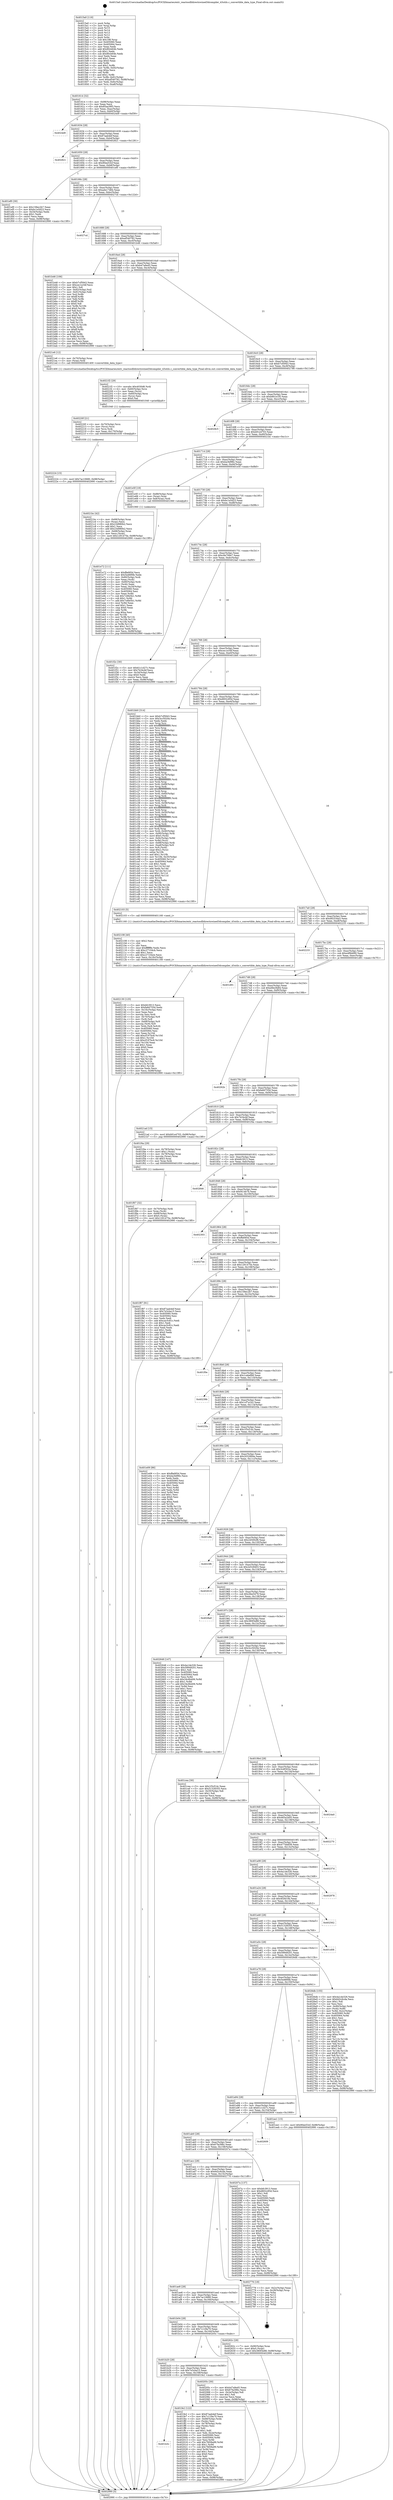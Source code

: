 digraph "0x4015a0" {
  label = "0x4015a0 (/mnt/c/Users/mathe/Desktop/tcc/POCII/binaries/extr_reactosdlldirectxwined3dcompiler_43utils.c_convertible_data_type_Final-ollvm.out::main(0))"
  labelloc = "t"
  node[shape=record]

  Entry [label="",width=0.3,height=0.3,shape=circle,fillcolor=black,style=filled]
  "0x401614" [label="{
     0x401614 [32]\l
     | [instrs]\l
     &nbsp;&nbsp;0x401614 \<+6\>: mov -0x98(%rbp),%eax\l
     &nbsp;&nbsp;0x40161a \<+2\>: mov %eax,%ecx\l
     &nbsp;&nbsp;0x40161c \<+6\>: sub $0x85aa39f3,%ecx\l
     &nbsp;&nbsp;0x401622 \<+6\>: mov %eax,-0xac(%rbp)\l
     &nbsp;&nbsp;0x401628 \<+6\>: mov %ecx,-0xb0(%rbp)\l
     &nbsp;&nbsp;0x40162e \<+6\>: je 00000000004024d9 \<main+0xf39\>\l
  }"]
  "0x4024d9" [label="{
     0x4024d9\l
  }", style=dashed]
  "0x401634" [label="{
     0x401634 [28]\l
     | [instrs]\l
     &nbsp;&nbsp;0x401634 \<+5\>: jmp 0000000000401639 \<main+0x99\>\l
     &nbsp;&nbsp;0x401639 \<+6\>: mov -0xac(%rbp),%eax\l
     &nbsp;&nbsp;0x40163f \<+5\>: sub $0x87aab4ef,%eax\l
     &nbsp;&nbsp;0x401644 \<+6\>: mov %eax,-0xb4(%rbp)\l
     &nbsp;&nbsp;0x40164a \<+6\>: je 0000000000402821 \<main+0x1281\>\l
  }"]
  Exit [label="",width=0.3,height=0.3,shape=circle,fillcolor=black,style=filled,peripheries=2]
  "0x402821" [label="{
     0x402821\l
  }", style=dashed]
  "0x401650" [label="{
     0x401650 [28]\l
     | [instrs]\l
     &nbsp;&nbsp;0x401650 \<+5\>: jmp 0000000000401655 \<main+0xb5\>\l
     &nbsp;&nbsp;0x401655 \<+6\>: mov -0xac(%rbp),%eax\l
     &nbsp;&nbsp;0x40165b \<+5\>: sub $0x90ee53cf,%eax\l
     &nbsp;&nbsp;0x401660 \<+6\>: mov %eax,-0xb8(%rbp)\l
     &nbsp;&nbsp;0x401666 \<+6\>: je 0000000000401ef0 \<main+0x950\>\l
  }"]
  "0x402224" [label="{
     0x402224 [15]\l
     | [instrs]\l
     &nbsp;&nbsp;0x402224 \<+10\>: movl $0x7ac10680,-0x98(%rbp)\l
     &nbsp;&nbsp;0x40222e \<+5\>: jmp 0000000000402990 \<main+0x13f0\>\l
  }"]
  "0x401ef0" [label="{
     0x401ef0 [30]\l
     | [instrs]\l
     &nbsp;&nbsp;0x401ef0 \<+5\>: mov $0x158ec2b7,%eax\l
     &nbsp;&nbsp;0x401ef5 \<+5\>: mov $0xbc1e5d23,%ecx\l
     &nbsp;&nbsp;0x401efa \<+3\>: mov -0x34(%rbp),%edx\l
     &nbsp;&nbsp;0x401efd \<+3\>: cmp $0x1,%edx\l
     &nbsp;&nbsp;0x401f00 \<+3\>: cmovl %ecx,%eax\l
     &nbsp;&nbsp;0x401f03 \<+6\>: mov %eax,-0x98(%rbp)\l
     &nbsp;&nbsp;0x401f09 \<+5\>: jmp 0000000000402990 \<main+0x13f0\>\l
  }"]
  "0x40166c" [label="{
     0x40166c [28]\l
     | [instrs]\l
     &nbsp;&nbsp;0x40166c \<+5\>: jmp 0000000000401671 \<main+0xd1\>\l
     &nbsp;&nbsp;0x401671 \<+6\>: mov -0xac(%rbp),%eax\l
     &nbsp;&nbsp;0x401677 \<+5\>: sub $0xade17484,%eax\l
     &nbsp;&nbsp;0x40167c \<+6\>: mov %eax,-0xbc(%rbp)\l
     &nbsp;&nbsp;0x401682 \<+6\>: je 00000000004027cd \<main+0x122d\>\l
  }"]
  "0x40220f" [label="{
     0x40220f [21]\l
     | [instrs]\l
     &nbsp;&nbsp;0x40220f \<+4\>: mov -0x70(%rbp),%rcx\l
     &nbsp;&nbsp;0x402213 \<+3\>: mov (%rcx),%rcx\l
     &nbsp;&nbsp;0x402216 \<+3\>: mov %rcx,%rdi\l
     &nbsp;&nbsp;0x402219 \<+6\>: mov %eax,-0x170(%rbp)\l
     &nbsp;&nbsp;0x40221f \<+5\>: call 0000000000401030 \<free@plt\>\l
     | [calls]\l
     &nbsp;&nbsp;0x401030 \{1\} (unknown)\l
  }"]
  "0x4027cd" [label="{
     0x4027cd\l
  }", style=dashed]
  "0x401688" [label="{
     0x401688 [28]\l
     | [instrs]\l
     &nbsp;&nbsp;0x401688 \<+5\>: jmp 000000000040168d \<main+0xed\>\l
     &nbsp;&nbsp;0x40168d \<+6\>: mov -0xac(%rbp),%eax\l
     &nbsp;&nbsp;0x401693 \<+5\>: sub $0xaf540782,%eax\l
     &nbsp;&nbsp;0x401698 \<+6\>: mov %eax,-0xc0(%rbp)\l
     &nbsp;&nbsp;0x40169e \<+6\>: je 0000000000401b46 \<main+0x5a6\>\l
  }"]
  "0x4021f2" [label="{
     0x4021f2 [29]\l
     | [instrs]\l
     &nbsp;&nbsp;0x4021f2 \<+10\>: movabs $0x4030d6,%rdi\l
     &nbsp;&nbsp;0x4021fc \<+4\>: mov -0x60(%rbp),%rcx\l
     &nbsp;&nbsp;0x402200 \<+2\>: mov %eax,(%rcx)\l
     &nbsp;&nbsp;0x402202 \<+4\>: mov -0x60(%rbp),%rcx\l
     &nbsp;&nbsp;0x402206 \<+2\>: mov (%rcx),%esi\l
     &nbsp;&nbsp;0x402208 \<+2\>: mov $0x0,%al\l
     &nbsp;&nbsp;0x40220a \<+5\>: call 0000000000401040 \<printf@plt\>\l
     | [calls]\l
     &nbsp;&nbsp;0x401040 \{1\} (unknown)\l
  }"]
  "0x401b46" [label="{
     0x401b46 [106]\l
     | [instrs]\l
     &nbsp;&nbsp;0x401b46 \<+5\>: mov $0xb7cf5943,%eax\l
     &nbsp;&nbsp;0x401b4b \<+5\>: mov $0xcec1e34f,%ecx\l
     &nbsp;&nbsp;0x401b50 \<+2\>: mov $0x1,%dl\l
     &nbsp;&nbsp;0x401b52 \<+7\>: mov -0x92(%rbp),%sil\l
     &nbsp;&nbsp;0x401b59 \<+7\>: mov -0x91(%rbp),%dil\l
     &nbsp;&nbsp;0x401b60 \<+3\>: mov %sil,%r8b\l
     &nbsp;&nbsp;0x401b63 \<+4\>: xor $0xff,%r8b\l
     &nbsp;&nbsp;0x401b67 \<+3\>: mov %dil,%r9b\l
     &nbsp;&nbsp;0x401b6a \<+4\>: xor $0xff,%r9b\l
     &nbsp;&nbsp;0x401b6e \<+3\>: xor $0x0,%dl\l
     &nbsp;&nbsp;0x401b71 \<+3\>: mov %r8b,%r10b\l
     &nbsp;&nbsp;0x401b74 \<+4\>: and $0x0,%r10b\l
     &nbsp;&nbsp;0x401b78 \<+3\>: and %dl,%sil\l
     &nbsp;&nbsp;0x401b7b \<+3\>: mov %r9b,%r11b\l
     &nbsp;&nbsp;0x401b7e \<+4\>: and $0x0,%r11b\l
     &nbsp;&nbsp;0x401b82 \<+3\>: and %dl,%dil\l
     &nbsp;&nbsp;0x401b85 \<+3\>: or %sil,%r10b\l
     &nbsp;&nbsp;0x401b88 \<+3\>: or %dil,%r11b\l
     &nbsp;&nbsp;0x401b8b \<+3\>: xor %r11b,%r10b\l
     &nbsp;&nbsp;0x401b8e \<+3\>: or %r9b,%r8b\l
     &nbsp;&nbsp;0x401b91 \<+4\>: xor $0xff,%r8b\l
     &nbsp;&nbsp;0x401b95 \<+3\>: or $0x0,%dl\l
     &nbsp;&nbsp;0x401b98 \<+3\>: and %dl,%r8b\l
     &nbsp;&nbsp;0x401b9b \<+3\>: or %r8b,%r10b\l
     &nbsp;&nbsp;0x401b9e \<+4\>: test $0x1,%r10b\l
     &nbsp;&nbsp;0x401ba2 \<+3\>: cmovne %ecx,%eax\l
     &nbsp;&nbsp;0x401ba5 \<+6\>: mov %eax,-0x98(%rbp)\l
     &nbsp;&nbsp;0x401bab \<+5\>: jmp 0000000000402990 \<main+0x13f0\>\l
  }"]
  "0x4016a4" [label="{
     0x4016a4 [28]\l
     | [instrs]\l
     &nbsp;&nbsp;0x4016a4 \<+5\>: jmp 00000000004016a9 \<main+0x109\>\l
     &nbsp;&nbsp;0x4016a9 \<+6\>: mov -0xac(%rbp),%eax\l
     &nbsp;&nbsp;0x4016af \<+5\>: sub $0xb47a9a45,%eax\l
     &nbsp;&nbsp;0x4016b4 \<+6\>: mov %eax,-0xc4(%rbp)\l
     &nbsp;&nbsp;0x4016ba \<+6\>: je 00000000004021e6 \<main+0xc46\>\l
  }"]
  "0x402990" [label="{
     0x402990 [5]\l
     | [instrs]\l
     &nbsp;&nbsp;0x402990 \<+5\>: jmp 0000000000401614 \<main+0x74\>\l
  }"]
  "0x4015a0" [label="{
     0x4015a0 [116]\l
     | [instrs]\l
     &nbsp;&nbsp;0x4015a0 \<+1\>: push %rbp\l
     &nbsp;&nbsp;0x4015a1 \<+3\>: mov %rsp,%rbp\l
     &nbsp;&nbsp;0x4015a4 \<+2\>: push %r15\l
     &nbsp;&nbsp;0x4015a6 \<+2\>: push %r14\l
     &nbsp;&nbsp;0x4015a8 \<+2\>: push %r13\l
     &nbsp;&nbsp;0x4015aa \<+2\>: push %r12\l
     &nbsp;&nbsp;0x4015ac \<+1\>: push %rbx\l
     &nbsp;&nbsp;0x4015ad \<+7\>: sub $0x198,%rsp\l
     &nbsp;&nbsp;0x4015b4 \<+7\>: mov 0x405060,%eax\l
     &nbsp;&nbsp;0x4015bb \<+7\>: mov 0x405064,%ecx\l
     &nbsp;&nbsp;0x4015c2 \<+2\>: mov %eax,%edx\l
     &nbsp;&nbsp;0x4015c4 \<+6\>: add $0x80cb64b,%edx\l
     &nbsp;&nbsp;0x4015ca \<+3\>: sub $0x1,%edx\l
     &nbsp;&nbsp;0x4015cd \<+6\>: sub $0x80cb64b,%edx\l
     &nbsp;&nbsp;0x4015d3 \<+3\>: imul %edx,%eax\l
     &nbsp;&nbsp;0x4015d6 \<+3\>: and $0x1,%eax\l
     &nbsp;&nbsp;0x4015d9 \<+3\>: cmp $0x0,%eax\l
     &nbsp;&nbsp;0x4015dc \<+4\>: sete %r8b\l
     &nbsp;&nbsp;0x4015e0 \<+4\>: and $0x1,%r8b\l
     &nbsp;&nbsp;0x4015e4 \<+7\>: mov %r8b,-0x92(%rbp)\l
     &nbsp;&nbsp;0x4015eb \<+3\>: cmp $0xa,%ecx\l
     &nbsp;&nbsp;0x4015ee \<+4\>: setl %r8b\l
     &nbsp;&nbsp;0x4015f2 \<+4\>: and $0x1,%r8b\l
     &nbsp;&nbsp;0x4015f6 \<+7\>: mov %r8b,-0x91(%rbp)\l
     &nbsp;&nbsp;0x4015fd \<+10\>: movl $0xaf540782,-0x98(%rbp)\l
     &nbsp;&nbsp;0x401607 \<+6\>: mov %edi,-0x9c(%rbp)\l
     &nbsp;&nbsp;0x40160d \<+7\>: mov %rsi,-0xa8(%rbp)\l
  }"]
  "0x402130" [label="{
     0x402130 [125]\l
     | [instrs]\l
     &nbsp;&nbsp;0x402130 \<+5\>: mov $0xbfc3913,%ecx\l
     &nbsp;&nbsp;0x402135 \<+5\>: mov $0xfa8d755d,%edx\l
     &nbsp;&nbsp;0x40213a \<+6\>: mov -0x16c(%rbp),%esi\l
     &nbsp;&nbsp;0x402140 \<+3\>: imul %eax,%esi\l
     &nbsp;&nbsp;0x402143 \<+3\>: movslq %esi,%rdi\l
     &nbsp;&nbsp;0x402146 \<+4\>: mov -0x70(%rbp),%r8\l
     &nbsp;&nbsp;0x40214a \<+3\>: mov (%r8),%r8\l
     &nbsp;&nbsp;0x40214d \<+4\>: mov -0x68(%rbp),%r9\l
     &nbsp;&nbsp;0x402151 \<+3\>: movslq (%r9),%r9\l
     &nbsp;&nbsp;0x402154 \<+4\>: mov %rdi,(%r8,%r9,8)\l
     &nbsp;&nbsp;0x402158 \<+7\>: mov 0x405060,%eax\l
     &nbsp;&nbsp;0x40215f \<+7\>: mov 0x405064,%esi\l
     &nbsp;&nbsp;0x402166 \<+3\>: mov %eax,%r10d\l
     &nbsp;&nbsp;0x402169 \<+7\>: add $0xcf197bc8,%r10d\l
     &nbsp;&nbsp;0x402170 \<+4\>: sub $0x1,%r10d\l
     &nbsp;&nbsp;0x402174 \<+7\>: sub $0xcf197bc8,%r10d\l
     &nbsp;&nbsp;0x40217b \<+4\>: imul %r10d,%eax\l
     &nbsp;&nbsp;0x40217f \<+3\>: and $0x1,%eax\l
     &nbsp;&nbsp;0x402182 \<+3\>: cmp $0x0,%eax\l
     &nbsp;&nbsp;0x402185 \<+4\>: sete %r11b\l
     &nbsp;&nbsp;0x402189 \<+3\>: cmp $0xa,%esi\l
     &nbsp;&nbsp;0x40218c \<+3\>: setl %bl\l
     &nbsp;&nbsp;0x40218f \<+3\>: mov %r11b,%r14b\l
     &nbsp;&nbsp;0x402192 \<+3\>: and %bl,%r14b\l
     &nbsp;&nbsp;0x402195 \<+3\>: xor %bl,%r11b\l
     &nbsp;&nbsp;0x402198 \<+3\>: or %r11b,%r14b\l
     &nbsp;&nbsp;0x40219b \<+4\>: test $0x1,%r14b\l
     &nbsp;&nbsp;0x40219f \<+3\>: cmovne %edx,%ecx\l
     &nbsp;&nbsp;0x4021a2 \<+6\>: mov %ecx,-0x98(%rbp)\l
     &nbsp;&nbsp;0x4021a8 \<+5\>: jmp 0000000000402990 \<main+0x13f0\>\l
  }"]
  "0x4021e6" [label="{
     0x4021e6 [12]\l
     | [instrs]\l
     &nbsp;&nbsp;0x4021e6 \<+4\>: mov -0x70(%rbp),%rax\l
     &nbsp;&nbsp;0x4021ea \<+3\>: mov (%rax),%rdi\l
     &nbsp;&nbsp;0x4021ed \<+5\>: call 0000000000401400 \<convertible_data_type\>\l
     | [calls]\l
     &nbsp;&nbsp;0x401400 \{1\} (/mnt/c/Users/mathe/Desktop/tcc/POCII/binaries/extr_reactosdlldirectxwined3dcompiler_43utils.c_convertible_data_type_Final-ollvm.out::convertible_data_type)\l
  }"]
  "0x4016c0" [label="{
     0x4016c0 [28]\l
     | [instrs]\l
     &nbsp;&nbsp;0x4016c0 \<+5\>: jmp 00000000004016c5 \<main+0x125\>\l
     &nbsp;&nbsp;0x4016c5 \<+6\>: mov -0xac(%rbp),%eax\l
     &nbsp;&nbsp;0x4016cb \<+5\>: sub $0xb7cf5943,%eax\l
     &nbsp;&nbsp;0x4016d0 \<+6\>: mov %eax,-0xc8(%rbp)\l
     &nbsp;&nbsp;0x4016d6 \<+6\>: je 0000000000402788 \<main+0x11e8\>\l
  }"]
  "0x402108" [label="{
     0x402108 [40]\l
     | [instrs]\l
     &nbsp;&nbsp;0x402108 \<+5\>: mov $0x2,%ecx\l
     &nbsp;&nbsp;0x40210d \<+1\>: cltd\l
     &nbsp;&nbsp;0x40210e \<+2\>: idiv %ecx\l
     &nbsp;&nbsp;0x402110 \<+6\>: imul $0xfffffffe,%edx,%ecx\l
     &nbsp;&nbsp;0x402116 \<+6\>: sub $0xc27104cb,%ecx\l
     &nbsp;&nbsp;0x40211c \<+3\>: add $0x1,%ecx\l
     &nbsp;&nbsp;0x40211f \<+6\>: add $0xc27104cb,%ecx\l
     &nbsp;&nbsp;0x402125 \<+6\>: mov %ecx,-0x16c(%rbp)\l
     &nbsp;&nbsp;0x40212b \<+5\>: call 0000000000401160 \<next_i\>\l
     | [calls]\l
     &nbsp;&nbsp;0x401160 \{1\} (/mnt/c/Users/mathe/Desktop/tcc/POCII/binaries/extr_reactosdlldirectxwined3dcompiler_43utils.c_convertible_data_type_Final-ollvm.out::next_i)\l
  }"]
  "0x402788" [label="{
     0x402788\l
  }", style=dashed]
  "0x4016dc" [label="{
     0x4016dc [28]\l
     | [instrs]\l
     &nbsp;&nbsp;0x4016dc \<+5\>: jmp 00000000004016e1 \<main+0x141\>\l
     &nbsp;&nbsp;0x4016e1 \<+6\>: mov -0xac(%rbp),%eax\l
     &nbsp;&nbsp;0x4016e7 \<+5\>: sub $0xb901e1f5,%eax\l
     &nbsp;&nbsp;0x4016ec \<+6\>: mov %eax,-0xcc(%rbp)\l
     &nbsp;&nbsp;0x4016f2 \<+6\>: je 00000000004028c5 \<main+0x1325\>\l
  }"]
  "0x401b3c" [label="{
     0x401b3c\l
  }", style=dashed]
  "0x4028c5" [label="{
     0x4028c5\l
  }", style=dashed]
  "0x4016f8" [label="{
     0x4016f8 [28]\l
     | [instrs]\l
     &nbsp;&nbsp;0x4016f8 \<+5\>: jmp 00000000004016fd \<main+0x15d\>\l
     &nbsp;&nbsp;0x4016fd \<+6\>: mov -0xac(%rbp),%eax\l
     &nbsp;&nbsp;0x401703 \<+5\>: sub $0xb91e4703,%eax\l
     &nbsp;&nbsp;0x401708 \<+6\>: mov %eax,-0xd0(%rbp)\l
     &nbsp;&nbsp;0x40170e \<+6\>: je 00000000004021bc \<main+0xc1c\>\l
  }"]
  "0x401fe2" [label="{
     0x401fe2 [122]\l
     | [instrs]\l
     &nbsp;&nbsp;0x401fe2 \<+5\>: mov $0x87aab4ef,%eax\l
     &nbsp;&nbsp;0x401fe7 \<+5\>: mov $0x7c129a70,%ecx\l
     &nbsp;&nbsp;0x401fec \<+4\>: mov -0x68(%rbp),%rdx\l
     &nbsp;&nbsp;0x401ff0 \<+2\>: mov (%rdx),%esi\l
     &nbsp;&nbsp;0x401ff2 \<+4\>: mov -0x78(%rbp),%rdx\l
     &nbsp;&nbsp;0x401ff6 \<+2\>: cmp (%rdx),%esi\l
     &nbsp;&nbsp;0x401ff8 \<+4\>: setl %dil\l
     &nbsp;&nbsp;0x401ffc \<+4\>: and $0x1,%dil\l
     &nbsp;&nbsp;0x402000 \<+4\>: mov %dil,-0x2e(%rbp)\l
     &nbsp;&nbsp;0x402004 \<+7\>: mov 0x405060,%esi\l
     &nbsp;&nbsp;0x40200b \<+8\>: mov 0x405064,%r8d\l
     &nbsp;&nbsp;0x402013 \<+3\>: mov %esi,%r9d\l
     &nbsp;&nbsp;0x402016 \<+7\>: add $0x7fd58a99,%r9d\l
     &nbsp;&nbsp;0x40201d \<+4\>: sub $0x1,%r9d\l
     &nbsp;&nbsp;0x402021 \<+7\>: sub $0x7fd58a99,%r9d\l
     &nbsp;&nbsp;0x402028 \<+4\>: imul %r9d,%esi\l
     &nbsp;&nbsp;0x40202c \<+3\>: and $0x1,%esi\l
     &nbsp;&nbsp;0x40202f \<+3\>: cmp $0x0,%esi\l
     &nbsp;&nbsp;0x402032 \<+4\>: sete %dil\l
     &nbsp;&nbsp;0x402036 \<+4\>: cmp $0xa,%r8d\l
     &nbsp;&nbsp;0x40203a \<+4\>: setl %r10b\l
     &nbsp;&nbsp;0x40203e \<+3\>: mov %dil,%r11b\l
     &nbsp;&nbsp;0x402041 \<+3\>: and %r10b,%r11b\l
     &nbsp;&nbsp;0x402044 \<+3\>: xor %r10b,%dil\l
     &nbsp;&nbsp;0x402047 \<+3\>: or %dil,%r11b\l
     &nbsp;&nbsp;0x40204a \<+4\>: test $0x1,%r11b\l
     &nbsp;&nbsp;0x40204e \<+3\>: cmovne %ecx,%eax\l
     &nbsp;&nbsp;0x402051 \<+6\>: mov %eax,-0x98(%rbp)\l
     &nbsp;&nbsp;0x402057 \<+5\>: jmp 0000000000402990 \<main+0x13f0\>\l
  }"]
  "0x4021bc" [label="{
     0x4021bc [42]\l
     | [instrs]\l
     &nbsp;&nbsp;0x4021bc \<+4\>: mov -0x68(%rbp),%rax\l
     &nbsp;&nbsp;0x4021c0 \<+2\>: mov (%rax),%ecx\l
     &nbsp;&nbsp;0x4021c2 \<+6\>: sub $0x23d980b2,%ecx\l
     &nbsp;&nbsp;0x4021c8 \<+3\>: add $0x1,%ecx\l
     &nbsp;&nbsp;0x4021cb \<+6\>: add $0x23d980b2,%ecx\l
     &nbsp;&nbsp;0x4021d1 \<+4\>: mov -0x68(%rbp),%rax\l
     &nbsp;&nbsp;0x4021d5 \<+2\>: mov %ecx,(%rax)\l
     &nbsp;&nbsp;0x4021d7 \<+10\>: movl $0x1291475e,-0x98(%rbp)\l
     &nbsp;&nbsp;0x4021e1 \<+5\>: jmp 0000000000402990 \<main+0x13f0\>\l
  }"]
  "0x401714" [label="{
     0x401714 [28]\l
     | [instrs]\l
     &nbsp;&nbsp;0x401714 \<+5\>: jmp 0000000000401719 \<main+0x179\>\l
     &nbsp;&nbsp;0x401719 \<+6\>: mov -0xac(%rbp),%eax\l
     &nbsp;&nbsp;0x40171f \<+5\>: sub $0xba3bf96c,%eax\l
     &nbsp;&nbsp;0x401724 \<+6\>: mov %eax,-0xd4(%rbp)\l
     &nbsp;&nbsp;0x40172a \<+6\>: je 0000000000401e5f \<main+0x8bf\>\l
  }"]
  "0x401b20" [label="{
     0x401b20 [28]\l
     | [instrs]\l
     &nbsp;&nbsp;0x401b20 \<+5\>: jmp 0000000000401b25 \<main+0x585\>\l
     &nbsp;&nbsp;0x401b25 \<+6\>: mov -0xac(%rbp),%eax\l
     &nbsp;&nbsp;0x401b2b \<+5\>: sub $0x7e3cba15,%eax\l
     &nbsp;&nbsp;0x401b30 \<+6\>: mov %eax,-0x168(%rbp)\l
     &nbsp;&nbsp;0x401b36 \<+6\>: je 0000000000401fe2 \<main+0xa42\>\l
  }"]
  "0x401e5f" [label="{
     0x401e5f [19]\l
     | [instrs]\l
     &nbsp;&nbsp;0x401e5f \<+7\>: mov -0x88(%rbp),%rax\l
     &nbsp;&nbsp;0x401e66 \<+3\>: mov (%rax),%rax\l
     &nbsp;&nbsp;0x401e69 \<+4\>: mov 0x8(%rax),%rdi\l
     &nbsp;&nbsp;0x401e6d \<+5\>: call 0000000000401060 \<atoi@plt\>\l
     | [calls]\l
     &nbsp;&nbsp;0x401060 \{1\} (unknown)\l
  }"]
  "0x401730" [label="{
     0x401730 [28]\l
     | [instrs]\l
     &nbsp;&nbsp;0x401730 \<+5\>: jmp 0000000000401735 \<main+0x195\>\l
     &nbsp;&nbsp;0x401735 \<+6\>: mov -0xac(%rbp),%eax\l
     &nbsp;&nbsp;0x40173b \<+5\>: sub $0xbc1e5d23,%eax\l
     &nbsp;&nbsp;0x401740 \<+6\>: mov %eax,-0xd8(%rbp)\l
     &nbsp;&nbsp;0x401746 \<+6\>: je 0000000000401f2c \<main+0x98c\>\l
  }"]
  "0x40205c" [label="{
     0x40205c [30]\l
     | [instrs]\l
     &nbsp;&nbsp;0x40205c \<+5\>: mov $0xb47a9a45,%eax\l
     &nbsp;&nbsp;0x402061 \<+5\>: mov $0x67fa396c,%ecx\l
     &nbsp;&nbsp;0x402066 \<+3\>: mov -0x2e(%rbp),%dl\l
     &nbsp;&nbsp;0x402069 \<+3\>: test $0x1,%dl\l
     &nbsp;&nbsp;0x40206c \<+3\>: cmovne %ecx,%eax\l
     &nbsp;&nbsp;0x40206f \<+6\>: mov %eax,-0x98(%rbp)\l
     &nbsp;&nbsp;0x402075 \<+5\>: jmp 0000000000402990 \<main+0x13f0\>\l
  }"]
  "0x401f2c" [label="{
     0x401f2c [30]\l
     | [instrs]\l
     &nbsp;&nbsp;0x401f2c \<+5\>: mov $0x61c1d27c,%eax\l
     &nbsp;&nbsp;0x401f31 \<+5\>: mov $0x7b34cbf,%ecx\l
     &nbsp;&nbsp;0x401f36 \<+3\>: mov -0x34(%rbp),%edx\l
     &nbsp;&nbsp;0x401f39 \<+3\>: cmp $0x0,%edx\l
     &nbsp;&nbsp;0x401f3c \<+3\>: cmove %ecx,%eax\l
     &nbsp;&nbsp;0x401f3f \<+6\>: mov %eax,-0x98(%rbp)\l
     &nbsp;&nbsp;0x401f45 \<+5\>: jmp 0000000000402990 \<main+0x13f0\>\l
  }"]
  "0x40174c" [label="{
     0x40174c [28]\l
     | [instrs]\l
     &nbsp;&nbsp;0x40174c \<+5\>: jmp 0000000000401751 \<main+0x1b1\>\l
     &nbsp;&nbsp;0x401751 \<+6\>: mov -0xac(%rbp),%eax\l
     &nbsp;&nbsp;0x401757 \<+5\>: sub $0xc9a706e7,%eax\l
     &nbsp;&nbsp;0x40175c \<+6\>: mov %eax,-0xdc(%rbp)\l
     &nbsp;&nbsp;0x401762 \<+6\>: je 00000000004024af \<main+0xf0f\>\l
  }"]
  "0x401b04" [label="{
     0x401b04 [28]\l
     | [instrs]\l
     &nbsp;&nbsp;0x401b04 \<+5\>: jmp 0000000000401b09 \<main+0x569\>\l
     &nbsp;&nbsp;0x401b09 \<+6\>: mov -0xac(%rbp),%eax\l
     &nbsp;&nbsp;0x401b0f \<+5\>: sub $0x7c129a70,%eax\l
     &nbsp;&nbsp;0x401b14 \<+6\>: mov %eax,-0x164(%rbp)\l
     &nbsp;&nbsp;0x401b1a \<+6\>: je 000000000040205c \<main+0xabc\>\l
  }"]
  "0x4024af" [label="{
     0x4024af\l
  }", style=dashed]
  "0x401768" [label="{
     0x401768 [28]\l
     | [instrs]\l
     &nbsp;&nbsp;0x401768 \<+5\>: jmp 000000000040176d \<main+0x1cd\>\l
     &nbsp;&nbsp;0x40176d \<+6\>: mov -0xac(%rbp),%eax\l
     &nbsp;&nbsp;0x401773 \<+5\>: sub $0xcec1e34f,%eax\l
     &nbsp;&nbsp;0x401778 \<+6\>: mov %eax,-0xe0(%rbp)\l
     &nbsp;&nbsp;0x40177e \<+6\>: je 0000000000401bb0 \<main+0x610\>\l
  }"]
  "0x40262c" [label="{
     0x40262c [28]\l
     | [instrs]\l
     &nbsp;&nbsp;0x40262c \<+7\>: mov -0x90(%rbp),%rax\l
     &nbsp;&nbsp;0x402633 \<+6\>: movl $0x0,(%rax)\l
     &nbsp;&nbsp;0x402639 \<+10\>: movl $0x380f3e88,-0x98(%rbp)\l
     &nbsp;&nbsp;0x402643 \<+5\>: jmp 0000000000402990 \<main+0x13f0\>\l
  }"]
  "0x401bb0" [label="{
     0x401bb0 [314]\l
     | [instrs]\l
     &nbsp;&nbsp;0x401bb0 \<+5\>: mov $0xb7cf5943,%eax\l
     &nbsp;&nbsp;0x401bb5 \<+5\>: mov $0x3cc5020e,%ecx\l
     &nbsp;&nbsp;0x401bba \<+2\>: xor %edx,%edx\l
     &nbsp;&nbsp;0x401bbc \<+3\>: mov %rsp,%rsi\l
     &nbsp;&nbsp;0x401bbf \<+4\>: add $0xfffffffffffffff0,%rsi\l
     &nbsp;&nbsp;0x401bc3 \<+3\>: mov %rsi,%rsp\l
     &nbsp;&nbsp;0x401bc6 \<+7\>: mov %rsi,-0x90(%rbp)\l
     &nbsp;&nbsp;0x401bcd \<+3\>: mov %rsp,%rsi\l
     &nbsp;&nbsp;0x401bd0 \<+4\>: add $0xfffffffffffffff0,%rsi\l
     &nbsp;&nbsp;0x401bd4 \<+3\>: mov %rsi,%rsp\l
     &nbsp;&nbsp;0x401bd7 \<+3\>: mov %rsp,%rdi\l
     &nbsp;&nbsp;0x401bda \<+4\>: add $0xfffffffffffffff0,%rdi\l
     &nbsp;&nbsp;0x401bde \<+3\>: mov %rdi,%rsp\l
     &nbsp;&nbsp;0x401be1 \<+7\>: mov %rdi,-0x88(%rbp)\l
     &nbsp;&nbsp;0x401be8 \<+3\>: mov %rsp,%rdi\l
     &nbsp;&nbsp;0x401beb \<+4\>: add $0xfffffffffffffff0,%rdi\l
     &nbsp;&nbsp;0x401bef \<+3\>: mov %rdi,%rsp\l
     &nbsp;&nbsp;0x401bf2 \<+4\>: mov %rdi,-0x80(%rbp)\l
     &nbsp;&nbsp;0x401bf6 \<+3\>: mov %rsp,%rdi\l
     &nbsp;&nbsp;0x401bf9 \<+4\>: add $0xfffffffffffffff0,%rdi\l
     &nbsp;&nbsp;0x401bfd \<+3\>: mov %rdi,%rsp\l
     &nbsp;&nbsp;0x401c00 \<+4\>: mov %rdi,-0x78(%rbp)\l
     &nbsp;&nbsp;0x401c04 \<+3\>: mov %rsp,%rdi\l
     &nbsp;&nbsp;0x401c07 \<+4\>: add $0xfffffffffffffff0,%rdi\l
     &nbsp;&nbsp;0x401c0b \<+3\>: mov %rdi,%rsp\l
     &nbsp;&nbsp;0x401c0e \<+4\>: mov %rdi,-0x70(%rbp)\l
     &nbsp;&nbsp;0x401c12 \<+3\>: mov %rsp,%rdi\l
     &nbsp;&nbsp;0x401c15 \<+4\>: add $0xfffffffffffffff0,%rdi\l
     &nbsp;&nbsp;0x401c19 \<+3\>: mov %rdi,%rsp\l
     &nbsp;&nbsp;0x401c1c \<+4\>: mov %rdi,-0x68(%rbp)\l
     &nbsp;&nbsp;0x401c20 \<+3\>: mov %rsp,%rdi\l
     &nbsp;&nbsp;0x401c23 \<+4\>: add $0xfffffffffffffff0,%rdi\l
     &nbsp;&nbsp;0x401c27 \<+3\>: mov %rdi,%rsp\l
     &nbsp;&nbsp;0x401c2a \<+4\>: mov %rdi,-0x60(%rbp)\l
     &nbsp;&nbsp;0x401c2e \<+3\>: mov %rsp,%rdi\l
     &nbsp;&nbsp;0x401c31 \<+4\>: add $0xfffffffffffffff0,%rdi\l
     &nbsp;&nbsp;0x401c35 \<+3\>: mov %rdi,%rsp\l
     &nbsp;&nbsp;0x401c38 \<+4\>: mov %rdi,-0x58(%rbp)\l
     &nbsp;&nbsp;0x401c3c \<+3\>: mov %rsp,%rdi\l
     &nbsp;&nbsp;0x401c3f \<+4\>: add $0xfffffffffffffff0,%rdi\l
     &nbsp;&nbsp;0x401c43 \<+3\>: mov %rdi,%rsp\l
     &nbsp;&nbsp;0x401c46 \<+4\>: mov %rdi,-0x50(%rbp)\l
     &nbsp;&nbsp;0x401c4a \<+3\>: mov %rsp,%rdi\l
     &nbsp;&nbsp;0x401c4d \<+4\>: add $0xfffffffffffffff0,%rdi\l
     &nbsp;&nbsp;0x401c51 \<+3\>: mov %rdi,%rsp\l
     &nbsp;&nbsp;0x401c54 \<+4\>: mov %rdi,-0x48(%rbp)\l
     &nbsp;&nbsp;0x401c58 \<+3\>: mov %rsp,%rdi\l
     &nbsp;&nbsp;0x401c5b \<+4\>: add $0xfffffffffffffff0,%rdi\l
     &nbsp;&nbsp;0x401c5f \<+3\>: mov %rdi,%rsp\l
     &nbsp;&nbsp;0x401c62 \<+4\>: mov %rdi,-0x40(%rbp)\l
     &nbsp;&nbsp;0x401c66 \<+7\>: mov -0x90(%rbp),%rdi\l
     &nbsp;&nbsp;0x401c6d \<+6\>: movl $0x0,(%rdi)\l
     &nbsp;&nbsp;0x401c73 \<+7\>: mov -0x9c(%rbp),%r8d\l
     &nbsp;&nbsp;0x401c7a \<+3\>: mov %r8d,(%rsi)\l
     &nbsp;&nbsp;0x401c7d \<+7\>: mov -0x88(%rbp),%rdi\l
     &nbsp;&nbsp;0x401c84 \<+7\>: mov -0xa8(%rbp),%r9\l
     &nbsp;&nbsp;0x401c8b \<+3\>: mov %r9,(%rdi)\l
     &nbsp;&nbsp;0x401c8e \<+3\>: cmpl $0x2,(%rsi)\l
     &nbsp;&nbsp;0x401c91 \<+4\>: setne %r10b\l
     &nbsp;&nbsp;0x401c95 \<+4\>: and $0x1,%r10b\l
     &nbsp;&nbsp;0x401c99 \<+4\>: mov %r10b,-0x35(%rbp)\l
     &nbsp;&nbsp;0x401c9d \<+8\>: mov 0x405060,%r11d\l
     &nbsp;&nbsp;0x401ca5 \<+7\>: mov 0x405064,%ebx\l
     &nbsp;&nbsp;0x401cac \<+3\>: sub $0x1,%edx\l
     &nbsp;&nbsp;0x401caf \<+3\>: mov %r11d,%r14d\l
     &nbsp;&nbsp;0x401cb2 \<+3\>: add %edx,%r14d\l
     &nbsp;&nbsp;0x401cb5 \<+4\>: imul %r14d,%r11d\l
     &nbsp;&nbsp;0x401cb9 \<+4\>: and $0x1,%r11d\l
     &nbsp;&nbsp;0x401cbd \<+4\>: cmp $0x0,%r11d\l
     &nbsp;&nbsp;0x401cc1 \<+4\>: sete %r10b\l
     &nbsp;&nbsp;0x401cc5 \<+3\>: cmp $0xa,%ebx\l
     &nbsp;&nbsp;0x401cc8 \<+4\>: setl %r15b\l
     &nbsp;&nbsp;0x401ccc \<+3\>: mov %r10b,%r12b\l
     &nbsp;&nbsp;0x401ccf \<+3\>: and %r15b,%r12b\l
     &nbsp;&nbsp;0x401cd2 \<+3\>: xor %r15b,%r10b\l
     &nbsp;&nbsp;0x401cd5 \<+3\>: or %r10b,%r12b\l
     &nbsp;&nbsp;0x401cd8 \<+4\>: test $0x1,%r12b\l
     &nbsp;&nbsp;0x401cdc \<+3\>: cmovne %ecx,%eax\l
     &nbsp;&nbsp;0x401cdf \<+6\>: mov %eax,-0x98(%rbp)\l
     &nbsp;&nbsp;0x401ce5 \<+5\>: jmp 0000000000402990 \<main+0x13f0\>\l
  }"]
  "0x401784" [label="{
     0x401784 [28]\l
     | [instrs]\l
     &nbsp;&nbsp;0x401784 \<+5\>: jmp 0000000000401789 \<main+0x1e9\>\l
     &nbsp;&nbsp;0x401789 \<+6\>: mov -0xac(%rbp),%eax\l
     &nbsp;&nbsp;0x40178f \<+5\>: sub $0xd602c85d,%eax\l
     &nbsp;&nbsp;0x401794 \<+6\>: mov %eax,-0xe4(%rbp)\l
     &nbsp;&nbsp;0x40179a \<+6\>: je 0000000000402103 \<main+0xb63\>\l
  }"]
  "0x401ae8" [label="{
     0x401ae8 [28]\l
     | [instrs]\l
     &nbsp;&nbsp;0x401ae8 \<+5\>: jmp 0000000000401aed \<main+0x54d\>\l
     &nbsp;&nbsp;0x401aed \<+6\>: mov -0xac(%rbp),%eax\l
     &nbsp;&nbsp;0x401af3 \<+5\>: sub $0x7ac10680,%eax\l
     &nbsp;&nbsp;0x401af8 \<+6\>: mov %eax,-0x160(%rbp)\l
     &nbsp;&nbsp;0x401afe \<+6\>: je 000000000040262c \<main+0x108c\>\l
  }"]
  "0x402776" [label="{
     0x402776 [18]\l
     | [instrs]\l
     &nbsp;&nbsp;0x402776 \<+3\>: mov -0x2c(%rbp),%eax\l
     &nbsp;&nbsp;0x402779 \<+4\>: lea -0x28(%rbp),%rsp\l
     &nbsp;&nbsp;0x40277d \<+1\>: pop %rbx\l
     &nbsp;&nbsp;0x40277e \<+2\>: pop %r12\l
     &nbsp;&nbsp;0x402780 \<+2\>: pop %r13\l
     &nbsp;&nbsp;0x402782 \<+2\>: pop %r14\l
     &nbsp;&nbsp;0x402784 \<+2\>: pop %r15\l
     &nbsp;&nbsp;0x402786 \<+1\>: pop %rbp\l
     &nbsp;&nbsp;0x402787 \<+1\>: ret\l
  }"]
  "0x402103" [label="{
     0x402103 [5]\l
     | [instrs]\l
     &nbsp;&nbsp;0x402103 \<+5\>: call 0000000000401160 \<next_i\>\l
     | [calls]\l
     &nbsp;&nbsp;0x401160 \{1\} (/mnt/c/Users/mathe/Desktop/tcc/POCII/binaries/extr_reactosdlldirectxwined3dcompiler_43utils.c_convertible_data_type_Final-ollvm.out::next_i)\l
  }"]
  "0x4017a0" [label="{
     0x4017a0 [28]\l
     | [instrs]\l
     &nbsp;&nbsp;0x4017a0 \<+5\>: jmp 00000000004017a5 \<main+0x205\>\l
     &nbsp;&nbsp;0x4017a5 \<+6\>: mov -0xac(%rbp),%eax\l
     &nbsp;&nbsp;0x4017ab \<+5\>: sub $0xd9253aa3,%eax\l
     &nbsp;&nbsp;0x4017b0 \<+6\>: mov %eax,-0xe8(%rbp)\l
     &nbsp;&nbsp;0x4017b6 \<+6\>: je 0000000000402233 \<main+0xc93\>\l
  }"]
  "0x401acc" [label="{
     0x401acc [28]\l
     | [instrs]\l
     &nbsp;&nbsp;0x401acc \<+5\>: jmp 0000000000401ad1 \<main+0x531\>\l
     &nbsp;&nbsp;0x401ad1 \<+6\>: mov -0xac(%rbp),%eax\l
     &nbsp;&nbsp;0x401ad7 \<+5\>: sub $0x6d2c6cda,%eax\l
     &nbsp;&nbsp;0x401adc \<+6\>: mov %eax,-0x15c(%rbp)\l
     &nbsp;&nbsp;0x401ae2 \<+6\>: je 0000000000402776 \<main+0x11d6\>\l
  }"]
  "0x402233" [label="{
     0x402233\l
  }", style=dashed]
  "0x4017bc" [label="{
     0x4017bc [28]\l
     | [instrs]\l
     &nbsp;&nbsp;0x4017bc \<+5\>: jmp 00000000004017c1 \<main+0x221\>\l
     &nbsp;&nbsp;0x4017c1 \<+6\>: mov -0xac(%rbp),%eax\l
     &nbsp;&nbsp;0x4017c7 \<+5\>: sub $0xe4f8dd90,%eax\l
     &nbsp;&nbsp;0x4017cc \<+6\>: mov %eax,-0xec(%rbp)\l
     &nbsp;&nbsp;0x4017d2 \<+6\>: je 0000000000401d91 \<main+0x7f1\>\l
  }"]
  "0x40207a" [label="{
     0x40207a [137]\l
     | [instrs]\l
     &nbsp;&nbsp;0x40207a \<+5\>: mov $0xbfc3913,%eax\l
     &nbsp;&nbsp;0x40207f \<+5\>: mov $0xd602c85d,%ecx\l
     &nbsp;&nbsp;0x402084 \<+2\>: mov $0x1,%dl\l
     &nbsp;&nbsp;0x402086 \<+2\>: xor %esi,%esi\l
     &nbsp;&nbsp;0x402088 \<+7\>: mov 0x405060,%edi\l
     &nbsp;&nbsp;0x40208f \<+8\>: mov 0x405064,%r8d\l
     &nbsp;&nbsp;0x402097 \<+3\>: sub $0x1,%esi\l
     &nbsp;&nbsp;0x40209a \<+3\>: mov %edi,%r9d\l
     &nbsp;&nbsp;0x40209d \<+3\>: add %esi,%r9d\l
     &nbsp;&nbsp;0x4020a0 \<+4\>: imul %r9d,%edi\l
     &nbsp;&nbsp;0x4020a4 \<+3\>: and $0x1,%edi\l
     &nbsp;&nbsp;0x4020a7 \<+3\>: cmp $0x0,%edi\l
     &nbsp;&nbsp;0x4020aa \<+4\>: sete %r10b\l
     &nbsp;&nbsp;0x4020ae \<+4\>: cmp $0xa,%r8d\l
     &nbsp;&nbsp;0x4020b2 \<+4\>: setl %r11b\l
     &nbsp;&nbsp;0x4020b6 \<+3\>: mov %r10b,%bl\l
     &nbsp;&nbsp;0x4020b9 \<+3\>: xor $0xff,%bl\l
     &nbsp;&nbsp;0x4020bc \<+3\>: mov %r11b,%r14b\l
     &nbsp;&nbsp;0x4020bf \<+4\>: xor $0xff,%r14b\l
     &nbsp;&nbsp;0x4020c3 \<+3\>: xor $0x1,%dl\l
     &nbsp;&nbsp;0x4020c6 \<+3\>: mov %bl,%r15b\l
     &nbsp;&nbsp;0x4020c9 \<+4\>: and $0xff,%r15b\l
     &nbsp;&nbsp;0x4020cd \<+3\>: and %dl,%r10b\l
     &nbsp;&nbsp;0x4020d0 \<+3\>: mov %r14b,%r12b\l
     &nbsp;&nbsp;0x4020d3 \<+4\>: and $0xff,%r12b\l
     &nbsp;&nbsp;0x4020d7 \<+3\>: and %dl,%r11b\l
     &nbsp;&nbsp;0x4020da \<+3\>: or %r10b,%r15b\l
     &nbsp;&nbsp;0x4020dd \<+3\>: or %r11b,%r12b\l
     &nbsp;&nbsp;0x4020e0 \<+3\>: xor %r12b,%r15b\l
     &nbsp;&nbsp;0x4020e3 \<+3\>: or %r14b,%bl\l
     &nbsp;&nbsp;0x4020e6 \<+3\>: xor $0xff,%bl\l
     &nbsp;&nbsp;0x4020e9 \<+3\>: or $0x1,%dl\l
     &nbsp;&nbsp;0x4020ec \<+2\>: and %dl,%bl\l
     &nbsp;&nbsp;0x4020ee \<+3\>: or %bl,%r15b\l
     &nbsp;&nbsp;0x4020f1 \<+4\>: test $0x1,%r15b\l
     &nbsp;&nbsp;0x4020f5 \<+3\>: cmovne %ecx,%eax\l
     &nbsp;&nbsp;0x4020f8 \<+6\>: mov %eax,-0x98(%rbp)\l
     &nbsp;&nbsp;0x4020fe \<+5\>: jmp 0000000000402990 \<main+0x13f0\>\l
  }"]
  "0x401d91" [label="{
     0x401d91\l
  }", style=dashed]
  "0x4017d8" [label="{
     0x4017d8 [28]\l
     | [instrs]\l
     &nbsp;&nbsp;0x4017d8 \<+5\>: jmp 00000000004017dd \<main+0x23d\>\l
     &nbsp;&nbsp;0x4017dd \<+6\>: mov -0xac(%rbp),%eax\l
     &nbsp;&nbsp;0x4017e3 \<+5\>: sub $0xe6bc0b84,%eax\l
     &nbsp;&nbsp;0x4017e8 \<+6\>: mov %eax,-0xf0(%rbp)\l
     &nbsp;&nbsp;0x4017ee \<+6\>: je 000000000040292b \<main+0x138b\>\l
  }"]
  "0x401ab0" [label="{
     0x401ab0 [28]\l
     | [instrs]\l
     &nbsp;&nbsp;0x401ab0 \<+5\>: jmp 0000000000401ab5 \<main+0x515\>\l
     &nbsp;&nbsp;0x401ab5 \<+6\>: mov -0xac(%rbp),%eax\l
     &nbsp;&nbsp;0x401abb \<+5\>: sub $0x67fa396c,%eax\l
     &nbsp;&nbsp;0x401ac0 \<+6\>: mov %eax,-0x158(%rbp)\l
     &nbsp;&nbsp;0x401ac6 \<+6\>: je 000000000040207a \<main+0xada\>\l
  }"]
  "0x40292b" [label="{
     0x40292b\l
  }", style=dashed]
  "0x4017f4" [label="{
     0x4017f4 [28]\l
     | [instrs]\l
     &nbsp;&nbsp;0x4017f4 \<+5\>: jmp 00000000004017f9 \<main+0x259\>\l
     &nbsp;&nbsp;0x4017f9 \<+6\>: mov -0xac(%rbp),%eax\l
     &nbsp;&nbsp;0x4017ff \<+5\>: sub $0xfa8d755d,%eax\l
     &nbsp;&nbsp;0x401804 \<+6\>: mov %eax,-0xf4(%rbp)\l
     &nbsp;&nbsp;0x40180a \<+6\>: je 00000000004021ad \<main+0xc0d\>\l
  }"]
  "0x402609" [label="{
     0x402609\l
  }", style=dashed]
  "0x4021ad" [label="{
     0x4021ad [15]\l
     | [instrs]\l
     &nbsp;&nbsp;0x4021ad \<+10\>: movl $0xb91e4703,-0x98(%rbp)\l
     &nbsp;&nbsp;0x4021b7 \<+5\>: jmp 0000000000402990 \<main+0x13f0\>\l
  }"]
  "0x401810" [label="{
     0x401810 [28]\l
     | [instrs]\l
     &nbsp;&nbsp;0x401810 \<+5\>: jmp 0000000000401815 \<main+0x275\>\l
     &nbsp;&nbsp;0x401815 \<+6\>: mov -0xac(%rbp),%eax\l
     &nbsp;&nbsp;0x40181b \<+5\>: sub $0x7b34cbf,%eax\l
     &nbsp;&nbsp;0x401820 \<+6\>: mov %eax,-0xf8(%rbp)\l
     &nbsp;&nbsp;0x401826 \<+6\>: je 0000000000401f4a \<main+0x9aa\>\l
  }"]
  "0x401f67" [label="{
     0x401f67 [32]\l
     | [instrs]\l
     &nbsp;&nbsp;0x401f67 \<+4\>: mov -0x70(%rbp),%rdi\l
     &nbsp;&nbsp;0x401f6b \<+3\>: mov %rax,(%rdi)\l
     &nbsp;&nbsp;0x401f6e \<+4\>: mov -0x68(%rbp),%rax\l
     &nbsp;&nbsp;0x401f72 \<+6\>: movl $0x0,(%rax)\l
     &nbsp;&nbsp;0x401f78 \<+10\>: movl $0x1291475e,-0x98(%rbp)\l
     &nbsp;&nbsp;0x401f82 \<+5\>: jmp 0000000000402990 \<main+0x13f0\>\l
  }"]
  "0x401f4a" [label="{
     0x401f4a [29]\l
     | [instrs]\l
     &nbsp;&nbsp;0x401f4a \<+4\>: mov -0x78(%rbp),%rax\l
     &nbsp;&nbsp;0x401f4e \<+6\>: movl $0x1,(%rax)\l
     &nbsp;&nbsp;0x401f54 \<+4\>: mov -0x78(%rbp),%rax\l
     &nbsp;&nbsp;0x401f58 \<+3\>: movslq (%rax),%rax\l
     &nbsp;&nbsp;0x401f5b \<+4\>: shl $0x3,%rax\l
     &nbsp;&nbsp;0x401f5f \<+3\>: mov %rax,%rdi\l
     &nbsp;&nbsp;0x401f62 \<+5\>: call 0000000000401050 \<malloc@plt\>\l
     | [calls]\l
     &nbsp;&nbsp;0x401050 \{1\} (unknown)\l
  }"]
  "0x40182c" [label="{
     0x40182c [28]\l
     | [instrs]\l
     &nbsp;&nbsp;0x40182c \<+5\>: jmp 0000000000401831 \<main+0x291\>\l
     &nbsp;&nbsp;0x401831 \<+6\>: mov -0xac(%rbp),%eax\l
     &nbsp;&nbsp;0x401837 \<+5\>: sub $0xbfc3913,%eax\l
     &nbsp;&nbsp;0x40183c \<+6\>: mov %eax,-0xfc(%rbp)\l
     &nbsp;&nbsp;0x401842 \<+6\>: je 0000000000402846 \<main+0x12a6\>\l
  }"]
  "0x401a94" [label="{
     0x401a94 [28]\l
     | [instrs]\l
     &nbsp;&nbsp;0x401a94 \<+5\>: jmp 0000000000401a99 \<main+0x4f9\>\l
     &nbsp;&nbsp;0x401a99 \<+6\>: mov -0xac(%rbp),%eax\l
     &nbsp;&nbsp;0x401a9f \<+5\>: sub $0x61c1d27c,%eax\l
     &nbsp;&nbsp;0x401aa4 \<+6\>: mov %eax,-0x154(%rbp)\l
     &nbsp;&nbsp;0x401aaa \<+6\>: je 0000000000402609 \<main+0x1069\>\l
  }"]
  "0x402846" [label="{
     0x402846\l
  }", style=dashed]
  "0x401848" [label="{
     0x401848 [28]\l
     | [instrs]\l
     &nbsp;&nbsp;0x401848 \<+5\>: jmp 000000000040184d \<main+0x2ad\>\l
     &nbsp;&nbsp;0x40184d \<+6\>: mov -0xac(%rbp),%eax\l
     &nbsp;&nbsp;0x401853 \<+5\>: sub $0xf414b7b,%eax\l
     &nbsp;&nbsp;0x401858 \<+6\>: mov %eax,-0x100(%rbp)\l
     &nbsp;&nbsp;0x40185e \<+6\>: je 0000000000402303 \<main+0xd63\>\l
  }"]
  "0x401ee1" [label="{
     0x401ee1 [15]\l
     | [instrs]\l
     &nbsp;&nbsp;0x401ee1 \<+10\>: movl $0x90ee53cf,-0x98(%rbp)\l
     &nbsp;&nbsp;0x401eeb \<+5\>: jmp 0000000000402990 \<main+0x13f0\>\l
  }"]
  "0x402303" [label="{
     0x402303\l
  }", style=dashed]
  "0x401864" [label="{
     0x401864 [28]\l
     | [instrs]\l
     &nbsp;&nbsp;0x401864 \<+5\>: jmp 0000000000401869 \<main+0x2c9\>\l
     &nbsp;&nbsp;0x401869 \<+6\>: mov -0xac(%rbp),%eax\l
     &nbsp;&nbsp;0x40186f \<+5\>: sub $0xffa685d,%eax\l
     &nbsp;&nbsp;0x401874 \<+6\>: mov %eax,-0x104(%rbp)\l
     &nbsp;&nbsp;0x40187a \<+6\>: je 00000000004027ee \<main+0x124e\>\l
  }"]
  "0x401a78" [label="{
     0x401a78 [28]\l
     | [instrs]\l
     &nbsp;&nbsp;0x401a78 \<+5\>: jmp 0000000000401a7d \<main+0x4dd\>\l
     &nbsp;&nbsp;0x401a7d \<+6\>: mov -0xac(%rbp),%eax\l
     &nbsp;&nbsp;0x401a83 \<+5\>: sub $0x5ed6f0fe,%eax\l
     &nbsp;&nbsp;0x401a88 \<+6\>: mov %eax,-0x150(%rbp)\l
     &nbsp;&nbsp;0x401a8e \<+6\>: je 0000000000401ee1 \<main+0x941\>\l
  }"]
  "0x4027ee" [label="{
     0x4027ee\l
  }", style=dashed]
  "0x401880" [label="{
     0x401880 [28]\l
     | [instrs]\l
     &nbsp;&nbsp;0x401880 \<+5\>: jmp 0000000000401885 \<main+0x2e5\>\l
     &nbsp;&nbsp;0x401885 \<+6\>: mov -0xac(%rbp),%eax\l
     &nbsp;&nbsp;0x40188b \<+5\>: sub $0x1291475e,%eax\l
     &nbsp;&nbsp;0x401890 \<+6\>: mov %eax,-0x108(%rbp)\l
     &nbsp;&nbsp;0x401896 \<+6\>: je 0000000000401f87 \<main+0x9e7\>\l
  }"]
  "0x4026db" [label="{
     0x4026db [155]\l
     | [instrs]\l
     &nbsp;&nbsp;0x4026db \<+5\>: mov $0x4a1de326,%eax\l
     &nbsp;&nbsp;0x4026e0 \<+5\>: mov $0x6d2c6cda,%ecx\l
     &nbsp;&nbsp;0x4026e5 \<+2\>: mov $0x1,%dl\l
     &nbsp;&nbsp;0x4026e7 \<+2\>: xor %esi,%esi\l
     &nbsp;&nbsp;0x4026e9 \<+7\>: mov -0x90(%rbp),%rdi\l
     &nbsp;&nbsp;0x4026f0 \<+3\>: mov (%rdi),%r8d\l
     &nbsp;&nbsp;0x4026f3 \<+4\>: mov %r8d,-0x2c(%rbp)\l
     &nbsp;&nbsp;0x4026f7 \<+8\>: mov 0x405060,%r8d\l
     &nbsp;&nbsp;0x4026ff \<+8\>: mov 0x405064,%r9d\l
     &nbsp;&nbsp;0x402707 \<+3\>: sub $0x1,%esi\l
     &nbsp;&nbsp;0x40270a \<+3\>: mov %r8d,%r10d\l
     &nbsp;&nbsp;0x40270d \<+3\>: add %esi,%r10d\l
     &nbsp;&nbsp;0x402710 \<+4\>: imul %r10d,%r8d\l
     &nbsp;&nbsp;0x402714 \<+4\>: and $0x1,%r8d\l
     &nbsp;&nbsp;0x402718 \<+4\>: cmp $0x0,%r8d\l
     &nbsp;&nbsp;0x40271c \<+4\>: sete %r11b\l
     &nbsp;&nbsp;0x402720 \<+4\>: cmp $0xa,%r9d\l
     &nbsp;&nbsp;0x402724 \<+3\>: setl %bl\l
     &nbsp;&nbsp;0x402727 \<+3\>: mov %r11b,%r14b\l
     &nbsp;&nbsp;0x40272a \<+4\>: xor $0xff,%r14b\l
     &nbsp;&nbsp;0x40272e \<+3\>: mov %bl,%r15b\l
     &nbsp;&nbsp;0x402731 \<+4\>: xor $0xff,%r15b\l
     &nbsp;&nbsp;0x402735 \<+3\>: xor $0x1,%dl\l
     &nbsp;&nbsp;0x402738 \<+3\>: mov %r14b,%r12b\l
     &nbsp;&nbsp;0x40273b \<+4\>: and $0xff,%r12b\l
     &nbsp;&nbsp;0x40273f \<+3\>: and %dl,%r11b\l
     &nbsp;&nbsp;0x402742 \<+3\>: mov %r15b,%r13b\l
     &nbsp;&nbsp;0x402745 \<+4\>: and $0xff,%r13b\l
     &nbsp;&nbsp;0x402749 \<+2\>: and %dl,%bl\l
     &nbsp;&nbsp;0x40274b \<+3\>: or %r11b,%r12b\l
     &nbsp;&nbsp;0x40274e \<+3\>: or %bl,%r13b\l
     &nbsp;&nbsp;0x402751 \<+3\>: xor %r13b,%r12b\l
     &nbsp;&nbsp;0x402754 \<+3\>: or %r15b,%r14b\l
     &nbsp;&nbsp;0x402757 \<+4\>: xor $0xff,%r14b\l
     &nbsp;&nbsp;0x40275b \<+3\>: or $0x1,%dl\l
     &nbsp;&nbsp;0x40275e \<+3\>: and %dl,%r14b\l
     &nbsp;&nbsp;0x402761 \<+3\>: or %r14b,%r12b\l
     &nbsp;&nbsp;0x402764 \<+4\>: test $0x1,%r12b\l
     &nbsp;&nbsp;0x402768 \<+3\>: cmovne %ecx,%eax\l
     &nbsp;&nbsp;0x40276b \<+6\>: mov %eax,-0x98(%rbp)\l
     &nbsp;&nbsp;0x402771 \<+5\>: jmp 0000000000402990 \<main+0x13f0\>\l
  }"]
  "0x401f87" [label="{
     0x401f87 [91]\l
     | [instrs]\l
     &nbsp;&nbsp;0x401f87 \<+5\>: mov $0x87aab4ef,%eax\l
     &nbsp;&nbsp;0x401f8c \<+5\>: mov $0x7e3cba15,%ecx\l
     &nbsp;&nbsp;0x401f91 \<+7\>: mov 0x405060,%edx\l
     &nbsp;&nbsp;0x401f98 \<+7\>: mov 0x405064,%esi\l
     &nbsp;&nbsp;0x401f9f \<+2\>: mov %edx,%edi\l
     &nbsp;&nbsp;0x401fa1 \<+6\>: add $0xcac5c81c,%edi\l
     &nbsp;&nbsp;0x401fa7 \<+3\>: sub $0x1,%edi\l
     &nbsp;&nbsp;0x401faa \<+6\>: sub $0xcac5c81c,%edi\l
     &nbsp;&nbsp;0x401fb0 \<+3\>: imul %edi,%edx\l
     &nbsp;&nbsp;0x401fb3 \<+3\>: and $0x1,%edx\l
     &nbsp;&nbsp;0x401fb6 \<+3\>: cmp $0x0,%edx\l
     &nbsp;&nbsp;0x401fb9 \<+4\>: sete %r8b\l
     &nbsp;&nbsp;0x401fbd \<+3\>: cmp $0xa,%esi\l
     &nbsp;&nbsp;0x401fc0 \<+4\>: setl %r9b\l
     &nbsp;&nbsp;0x401fc4 \<+3\>: mov %r8b,%r10b\l
     &nbsp;&nbsp;0x401fc7 \<+3\>: and %r9b,%r10b\l
     &nbsp;&nbsp;0x401fca \<+3\>: xor %r9b,%r8b\l
     &nbsp;&nbsp;0x401fcd \<+3\>: or %r8b,%r10b\l
     &nbsp;&nbsp;0x401fd0 \<+4\>: test $0x1,%r10b\l
     &nbsp;&nbsp;0x401fd4 \<+3\>: cmovne %ecx,%eax\l
     &nbsp;&nbsp;0x401fd7 \<+6\>: mov %eax,-0x98(%rbp)\l
     &nbsp;&nbsp;0x401fdd \<+5\>: jmp 0000000000402990 \<main+0x13f0\>\l
  }"]
  "0x40189c" [label="{
     0x40189c [28]\l
     | [instrs]\l
     &nbsp;&nbsp;0x40189c \<+5\>: jmp 00000000004018a1 \<main+0x301\>\l
     &nbsp;&nbsp;0x4018a1 \<+6\>: mov -0xac(%rbp),%eax\l
     &nbsp;&nbsp;0x4018a7 \<+5\>: sub $0x158ec2b7,%eax\l
     &nbsp;&nbsp;0x4018ac \<+6\>: mov %eax,-0x10c(%rbp)\l
     &nbsp;&nbsp;0x4018b2 \<+6\>: je 0000000000401f0e \<main+0x96e\>\l
  }"]
  "0x401a5c" [label="{
     0x401a5c [28]\l
     | [instrs]\l
     &nbsp;&nbsp;0x401a5c \<+5\>: jmp 0000000000401a61 \<main+0x4c1\>\l
     &nbsp;&nbsp;0x401a61 \<+6\>: mov -0xac(%rbp),%eax\l
     &nbsp;&nbsp;0x401a67 \<+5\>: sub $0x59949201,%eax\l
     &nbsp;&nbsp;0x401a6c \<+6\>: mov %eax,-0x14c(%rbp)\l
     &nbsp;&nbsp;0x401a72 \<+6\>: je 00000000004026db \<main+0x113b\>\l
  }"]
  "0x401f0e" [label="{
     0x401f0e\l
  }", style=dashed]
  "0x4018b8" [label="{
     0x4018b8 [28]\l
     | [instrs]\l
     &nbsp;&nbsp;0x4018b8 \<+5\>: jmp 00000000004018bd \<main+0x31d\>\l
     &nbsp;&nbsp;0x4018bd \<+6\>: mov -0xac(%rbp),%eax\l
     &nbsp;&nbsp;0x4018c3 \<+5\>: sub $0x1cabefb8,%eax\l
     &nbsp;&nbsp;0x4018c8 \<+6\>: mov %eax,-0x110(%rbp)\l
     &nbsp;&nbsp;0x4018ce \<+6\>: je 000000000040239b \<main+0xdfb\>\l
  }"]
  "0x401d08" [label="{
     0x401d08\l
  }", style=dashed]
  "0x40239b" [label="{
     0x40239b\l
  }", style=dashed]
  "0x4018d4" [label="{
     0x4018d4 [28]\l
     | [instrs]\l
     &nbsp;&nbsp;0x4018d4 \<+5\>: jmp 00000000004018d9 \<main+0x339\>\l
     &nbsp;&nbsp;0x4018d9 \<+6\>: mov -0xac(%rbp),%eax\l
     &nbsp;&nbsp;0x4018df \<+5\>: sub $0x1cf7a1b2,%eax\l
     &nbsp;&nbsp;0x4018e4 \<+6\>: mov %eax,-0x114(%rbp)\l
     &nbsp;&nbsp;0x4018ea \<+6\>: je 00000000004025fa \<main+0x105a\>\l
  }"]
  "0x401a40" [label="{
     0x401a40 [28]\l
     | [instrs]\l
     &nbsp;&nbsp;0x401a40 \<+5\>: jmp 0000000000401a45 \<main+0x4a5\>\l
     &nbsp;&nbsp;0x401a45 \<+6\>: mov -0xac(%rbp),%eax\l
     &nbsp;&nbsp;0x401a4b \<+5\>: sub $0x51328355,%eax\l
     &nbsp;&nbsp;0x401a50 \<+6\>: mov %eax,-0x148(%rbp)\l
     &nbsp;&nbsp;0x401a56 \<+6\>: je 0000000000401d08 \<main+0x768\>\l
  }"]
  "0x4025fa" [label="{
     0x4025fa\l
  }", style=dashed]
  "0x4018f0" [label="{
     0x4018f0 [28]\l
     | [instrs]\l
     &nbsp;&nbsp;0x4018f0 \<+5\>: jmp 00000000004018f5 \<main+0x355\>\l
     &nbsp;&nbsp;0x4018f5 \<+6\>: mov -0xac(%rbp),%eax\l
     &nbsp;&nbsp;0x4018fb \<+5\>: sub $0x1f3cf14c,%eax\l
     &nbsp;&nbsp;0x401900 \<+6\>: mov %eax,-0x118(%rbp)\l
     &nbsp;&nbsp;0x401906 \<+6\>: je 0000000000401e09 \<main+0x869\>\l
  }"]
  "0x402562" [label="{
     0x402562\l
  }", style=dashed]
  "0x401e09" [label="{
     0x401e09 [86]\l
     | [instrs]\l
     &nbsp;&nbsp;0x401e09 \<+5\>: mov $0xffa685d,%eax\l
     &nbsp;&nbsp;0x401e0e \<+5\>: mov $0xba3bf96c,%ecx\l
     &nbsp;&nbsp;0x401e13 \<+2\>: xor %edx,%edx\l
     &nbsp;&nbsp;0x401e15 \<+7\>: mov 0x405060,%esi\l
     &nbsp;&nbsp;0x401e1c \<+7\>: mov 0x405064,%edi\l
     &nbsp;&nbsp;0x401e23 \<+3\>: sub $0x1,%edx\l
     &nbsp;&nbsp;0x401e26 \<+3\>: mov %esi,%r8d\l
     &nbsp;&nbsp;0x401e29 \<+3\>: add %edx,%r8d\l
     &nbsp;&nbsp;0x401e2c \<+4\>: imul %r8d,%esi\l
     &nbsp;&nbsp;0x401e30 \<+3\>: and $0x1,%esi\l
     &nbsp;&nbsp;0x401e33 \<+3\>: cmp $0x0,%esi\l
     &nbsp;&nbsp;0x401e36 \<+4\>: sete %r9b\l
     &nbsp;&nbsp;0x401e3a \<+3\>: cmp $0xa,%edi\l
     &nbsp;&nbsp;0x401e3d \<+4\>: setl %r10b\l
     &nbsp;&nbsp;0x401e41 \<+3\>: mov %r9b,%r11b\l
     &nbsp;&nbsp;0x401e44 \<+3\>: and %r10b,%r11b\l
     &nbsp;&nbsp;0x401e47 \<+3\>: xor %r10b,%r9b\l
     &nbsp;&nbsp;0x401e4a \<+3\>: or %r9b,%r11b\l
     &nbsp;&nbsp;0x401e4d \<+4\>: test $0x1,%r11b\l
     &nbsp;&nbsp;0x401e51 \<+3\>: cmovne %ecx,%eax\l
     &nbsp;&nbsp;0x401e54 \<+6\>: mov %eax,-0x98(%rbp)\l
     &nbsp;&nbsp;0x401e5a \<+5\>: jmp 0000000000402990 \<main+0x13f0\>\l
  }"]
  "0x40190c" [label="{
     0x40190c [28]\l
     | [instrs]\l
     &nbsp;&nbsp;0x40190c \<+5\>: jmp 0000000000401911 \<main+0x371\>\l
     &nbsp;&nbsp;0x401911 \<+6\>: mov -0xac(%rbp),%eax\l
     &nbsp;&nbsp;0x401917 \<+5\>: sub $0x2032894a,%eax\l
     &nbsp;&nbsp;0x40191c \<+6\>: mov %eax,-0x11c(%rbp)\l
     &nbsp;&nbsp;0x401922 \<+6\>: je 0000000000401dfa \<main+0x85a\>\l
  }"]
  "0x401a24" [label="{
     0x401a24 [28]\l
     | [instrs]\l
     &nbsp;&nbsp;0x401a24 \<+5\>: jmp 0000000000401a29 \<main+0x489\>\l
     &nbsp;&nbsp;0x401a29 \<+6\>: mov -0xac(%rbp),%eax\l
     &nbsp;&nbsp;0x401a2f \<+5\>: sub $0x4f2fd19a,%eax\l
     &nbsp;&nbsp;0x401a34 \<+6\>: mov %eax,-0x144(%rbp)\l
     &nbsp;&nbsp;0x401a3a \<+6\>: je 0000000000402562 \<main+0xfc2\>\l
  }"]
  "0x401dfa" [label="{
     0x401dfa\l
  }", style=dashed]
  "0x401928" [label="{
     0x401928 [28]\l
     | [instrs]\l
     &nbsp;&nbsp;0x401928 \<+5\>: jmp 000000000040192d \<main+0x38d\>\l
     &nbsp;&nbsp;0x40192d \<+6\>: mov -0xac(%rbp),%eax\l
     &nbsp;&nbsp;0x401933 \<+5\>: sub $0x24500cf6,%eax\l
     &nbsp;&nbsp;0x401938 \<+6\>: mov %eax,-0x120(%rbp)\l
     &nbsp;&nbsp;0x40193e \<+6\>: je 00000000004023f6 \<main+0xe56\>\l
  }"]
  "0x402978" [label="{
     0x402978\l
  }", style=dashed]
  "0x4023f6" [label="{
     0x4023f6\l
  }", style=dashed]
  "0x401944" [label="{
     0x401944 [28]\l
     | [instrs]\l
     &nbsp;&nbsp;0x401944 \<+5\>: jmp 0000000000401949 \<main+0x3a9\>\l
     &nbsp;&nbsp;0x401949 \<+6\>: mov -0xac(%rbp),%eax\l
     &nbsp;&nbsp;0x40194f \<+5\>: sub $0x2e528403,%eax\l
     &nbsp;&nbsp;0x401954 \<+6\>: mov %eax,-0x124(%rbp)\l
     &nbsp;&nbsp;0x40195a \<+6\>: je 0000000000402618 \<main+0x1078\>\l
  }"]
  "0x401a08" [label="{
     0x401a08 [28]\l
     | [instrs]\l
     &nbsp;&nbsp;0x401a08 \<+5\>: jmp 0000000000401a0d \<main+0x46d\>\l
     &nbsp;&nbsp;0x401a0d \<+6\>: mov -0xac(%rbp),%eax\l
     &nbsp;&nbsp;0x401a13 \<+5\>: sub $0x4a1de326,%eax\l
     &nbsp;&nbsp;0x401a18 \<+6\>: mov %eax,-0x140(%rbp)\l
     &nbsp;&nbsp;0x401a1e \<+6\>: je 0000000000402978 \<main+0x13d8\>\l
  }"]
  "0x402618" [label="{
     0x402618\l
  }", style=dashed]
  "0x401960" [label="{
     0x401960 [28]\l
     | [instrs]\l
     &nbsp;&nbsp;0x401960 \<+5\>: jmp 0000000000401965 \<main+0x3c5\>\l
     &nbsp;&nbsp;0x401965 \<+6\>: mov -0xac(%rbp),%eax\l
     &nbsp;&nbsp;0x40196b \<+5\>: sub $0x2fee5479,%eax\l
     &nbsp;&nbsp;0x401970 \<+6\>: mov %eax,-0x128(%rbp)\l
     &nbsp;&nbsp;0x401976 \<+6\>: je 00000000004028a0 \<main+0x1300\>\l
  }"]
  "0x40237d" [label="{
     0x40237d\l
  }", style=dashed]
  "0x4028a0" [label="{
     0x4028a0\l
  }", style=dashed]
  "0x40197c" [label="{
     0x40197c [28]\l
     | [instrs]\l
     &nbsp;&nbsp;0x40197c \<+5\>: jmp 0000000000401981 \<main+0x3e1\>\l
     &nbsp;&nbsp;0x401981 \<+6\>: mov -0xac(%rbp),%eax\l
     &nbsp;&nbsp;0x401987 \<+5\>: sub $0x380f3e88,%eax\l
     &nbsp;&nbsp;0x40198c \<+6\>: mov %eax,-0x12c(%rbp)\l
     &nbsp;&nbsp;0x401992 \<+6\>: je 0000000000402648 \<main+0x10a8\>\l
  }"]
  "0x4019ec" [label="{
     0x4019ec [28]\l
     | [instrs]\l
     &nbsp;&nbsp;0x4019ec \<+5\>: jmp 00000000004019f1 \<main+0x451\>\l
     &nbsp;&nbsp;0x4019f1 \<+6\>: mov -0xac(%rbp),%eax\l
     &nbsp;&nbsp;0x4019f7 \<+5\>: sub $0x477bb658,%eax\l
     &nbsp;&nbsp;0x4019fc \<+6\>: mov %eax,-0x13c(%rbp)\l
     &nbsp;&nbsp;0x401a02 \<+6\>: je 000000000040237d \<main+0xddd\>\l
  }"]
  "0x402648" [label="{
     0x402648 [147]\l
     | [instrs]\l
     &nbsp;&nbsp;0x402648 \<+5\>: mov $0x4a1de326,%eax\l
     &nbsp;&nbsp;0x40264d \<+5\>: mov $0x59949201,%ecx\l
     &nbsp;&nbsp;0x402652 \<+2\>: mov $0x1,%dl\l
     &nbsp;&nbsp;0x402654 \<+7\>: mov 0x405060,%esi\l
     &nbsp;&nbsp;0x40265b \<+7\>: mov 0x405064,%edi\l
     &nbsp;&nbsp;0x402662 \<+3\>: mov %esi,%r8d\l
     &nbsp;&nbsp;0x402665 \<+7\>: sub $0x34c6b406,%r8d\l
     &nbsp;&nbsp;0x40266c \<+4\>: sub $0x1,%r8d\l
     &nbsp;&nbsp;0x402670 \<+7\>: add $0x34c6b406,%r8d\l
     &nbsp;&nbsp;0x402677 \<+4\>: imul %r8d,%esi\l
     &nbsp;&nbsp;0x40267b \<+3\>: and $0x1,%esi\l
     &nbsp;&nbsp;0x40267e \<+3\>: cmp $0x0,%esi\l
     &nbsp;&nbsp;0x402681 \<+4\>: sete %r9b\l
     &nbsp;&nbsp;0x402685 \<+3\>: cmp $0xa,%edi\l
     &nbsp;&nbsp;0x402688 \<+4\>: setl %r10b\l
     &nbsp;&nbsp;0x40268c \<+3\>: mov %r9b,%r11b\l
     &nbsp;&nbsp;0x40268f \<+4\>: xor $0xff,%r11b\l
     &nbsp;&nbsp;0x402693 \<+3\>: mov %r10b,%bl\l
     &nbsp;&nbsp;0x402696 \<+3\>: xor $0xff,%bl\l
     &nbsp;&nbsp;0x402699 \<+3\>: xor $0x0,%dl\l
     &nbsp;&nbsp;0x40269c \<+3\>: mov %r11b,%r14b\l
     &nbsp;&nbsp;0x40269f \<+4\>: and $0x0,%r14b\l
     &nbsp;&nbsp;0x4026a3 \<+3\>: and %dl,%r9b\l
     &nbsp;&nbsp;0x4026a6 \<+3\>: mov %bl,%r15b\l
     &nbsp;&nbsp;0x4026a9 \<+4\>: and $0x0,%r15b\l
     &nbsp;&nbsp;0x4026ad \<+3\>: and %dl,%r10b\l
     &nbsp;&nbsp;0x4026b0 \<+3\>: or %r9b,%r14b\l
     &nbsp;&nbsp;0x4026b3 \<+3\>: or %r10b,%r15b\l
     &nbsp;&nbsp;0x4026b6 \<+3\>: xor %r15b,%r14b\l
     &nbsp;&nbsp;0x4026b9 \<+3\>: or %bl,%r11b\l
     &nbsp;&nbsp;0x4026bc \<+4\>: xor $0xff,%r11b\l
     &nbsp;&nbsp;0x4026c0 \<+3\>: or $0x0,%dl\l
     &nbsp;&nbsp;0x4026c3 \<+3\>: and %dl,%r11b\l
     &nbsp;&nbsp;0x4026c6 \<+3\>: or %r11b,%r14b\l
     &nbsp;&nbsp;0x4026c9 \<+4\>: test $0x1,%r14b\l
     &nbsp;&nbsp;0x4026cd \<+3\>: cmovne %ecx,%eax\l
     &nbsp;&nbsp;0x4026d0 \<+6\>: mov %eax,-0x98(%rbp)\l
     &nbsp;&nbsp;0x4026d6 \<+5\>: jmp 0000000000402990 \<main+0x13f0\>\l
  }"]
  "0x401998" [label="{
     0x401998 [28]\l
     | [instrs]\l
     &nbsp;&nbsp;0x401998 \<+5\>: jmp 000000000040199d \<main+0x3fd\>\l
     &nbsp;&nbsp;0x40199d \<+6\>: mov -0xac(%rbp),%eax\l
     &nbsp;&nbsp;0x4019a3 \<+5\>: sub $0x3cc5020e,%eax\l
     &nbsp;&nbsp;0x4019a8 \<+6\>: mov %eax,-0x130(%rbp)\l
     &nbsp;&nbsp;0x4019ae \<+6\>: je 0000000000401cea \<main+0x74a\>\l
  }"]
  "0x402270" [label="{
     0x402270\l
  }", style=dashed]
  "0x401cea" [label="{
     0x401cea [30]\l
     | [instrs]\l
     &nbsp;&nbsp;0x401cea \<+5\>: mov $0x1f3cf14c,%eax\l
     &nbsp;&nbsp;0x401cef \<+5\>: mov $0x51328355,%ecx\l
     &nbsp;&nbsp;0x401cf4 \<+3\>: mov -0x35(%rbp),%dl\l
     &nbsp;&nbsp;0x401cf7 \<+3\>: test $0x1,%dl\l
     &nbsp;&nbsp;0x401cfa \<+3\>: cmovne %ecx,%eax\l
     &nbsp;&nbsp;0x401cfd \<+6\>: mov %eax,-0x98(%rbp)\l
     &nbsp;&nbsp;0x401d03 \<+5\>: jmp 0000000000402990 \<main+0x13f0\>\l
  }"]
  "0x4019b4" [label="{
     0x4019b4 [28]\l
     | [instrs]\l
     &nbsp;&nbsp;0x4019b4 \<+5\>: jmp 00000000004019b9 \<main+0x419\>\l
     &nbsp;&nbsp;0x4019b9 \<+6\>: mov -0xac(%rbp),%eax\l
     &nbsp;&nbsp;0x4019bf \<+5\>: sub $0x3cdf302a,%eax\l
     &nbsp;&nbsp;0x4019c4 \<+6\>: mov %eax,-0x134(%rbp)\l
     &nbsp;&nbsp;0x4019ca \<+6\>: je 00000000004024a0 \<main+0xf00\>\l
  }"]
  "0x401e72" [label="{
     0x401e72 [111]\l
     | [instrs]\l
     &nbsp;&nbsp;0x401e72 \<+5\>: mov $0xffa685d,%ecx\l
     &nbsp;&nbsp;0x401e77 \<+5\>: mov $0x5ed6f0fe,%edx\l
     &nbsp;&nbsp;0x401e7c \<+4\>: mov -0x80(%rbp),%rdi\l
     &nbsp;&nbsp;0x401e80 \<+2\>: mov %eax,(%rdi)\l
     &nbsp;&nbsp;0x401e82 \<+4\>: mov -0x80(%rbp),%rdi\l
     &nbsp;&nbsp;0x401e86 \<+2\>: mov (%rdi),%eax\l
     &nbsp;&nbsp;0x401e88 \<+3\>: mov %eax,-0x34(%rbp)\l
     &nbsp;&nbsp;0x401e8b \<+7\>: mov 0x405060,%eax\l
     &nbsp;&nbsp;0x401e92 \<+7\>: mov 0x405064,%esi\l
     &nbsp;&nbsp;0x401e99 \<+3\>: mov %eax,%r8d\l
     &nbsp;&nbsp;0x401e9c \<+7\>: sub $0x7c6fe5b1,%r8d\l
     &nbsp;&nbsp;0x401ea3 \<+4\>: sub $0x1,%r8d\l
     &nbsp;&nbsp;0x401ea7 \<+7\>: add $0x7c6fe5b1,%r8d\l
     &nbsp;&nbsp;0x401eae \<+4\>: imul %r8d,%eax\l
     &nbsp;&nbsp;0x401eb2 \<+3\>: and $0x1,%eax\l
     &nbsp;&nbsp;0x401eb5 \<+3\>: cmp $0x0,%eax\l
     &nbsp;&nbsp;0x401eb8 \<+4\>: sete %r9b\l
     &nbsp;&nbsp;0x401ebc \<+3\>: cmp $0xa,%esi\l
     &nbsp;&nbsp;0x401ebf \<+4\>: setl %r10b\l
     &nbsp;&nbsp;0x401ec3 \<+3\>: mov %r9b,%r11b\l
     &nbsp;&nbsp;0x401ec6 \<+3\>: and %r10b,%r11b\l
     &nbsp;&nbsp;0x401ec9 \<+3\>: xor %r10b,%r9b\l
     &nbsp;&nbsp;0x401ecc \<+3\>: or %r9b,%r11b\l
     &nbsp;&nbsp;0x401ecf \<+4\>: test $0x1,%r11b\l
     &nbsp;&nbsp;0x401ed3 \<+3\>: cmovne %edx,%ecx\l
     &nbsp;&nbsp;0x401ed6 \<+6\>: mov %ecx,-0x98(%rbp)\l
     &nbsp;&nbsp;0x401edc \<+5\>: jmp 0000000000402990 \<main+0x13f0\>\l
  }"]
  "0x4019d0" [label="{
     0x4019d0 [28]\l
     | [instrs]\l
     &nbsp;&nbsp;0x4019d0 \<+5\>: jmp 00000000004019d5 \<main+0x435\>\l
     &nbsp;&nbsp;0x4019d5 \<+6\>: mov -0xac(%rbp),%eax\l
     &nbsp;&nbsp;0x4019db \<+5\>: sub $0x465a2e05,%eax\l
     &nbsp;&nbsp;0x4019e0 \<+6\>: mov %eax,-0x138(%rbp)\l
     &nbsp;&nbsp;0x4019e6 \<+6\>: je 0000000000402270 \<main+0xcd0\>\l
  }"]
  "0x4024a0" [label="{
     0x4024a0\l
  }", style=dashed]
  Entry -> "0x4015a0" [label=" 1"]
  "0x401614" -> "0x4024d9" [label=" 0"]
  "0x401614" -> "0x401634" [label=" 24"]
  "0x402776" -> Exit [label=" 1"]
  "0x401634" -> "0x402821" [label=" 0"]
  "0x401634" -> "0x401650" [label=" 24"]
  "0x4026db" -> "0x402990" [label=" 1"]
  "0x401650" -> "0x401ef0" [label=" 1"]
  "0x401650" -> "0x40166c" [label=" 23"]
  "0x402648" -> "0x402990" [label=" 1"]
  "0x40166c" -> "0x4027cd" [label=" 0"]
  "0x40166c" -> "0x401688" [label=" 23"]
  "0x40262c" -> "0x402990" [label=" 1"]
  "0x401688" -> "0x401b46" [label=" 1"]
  "0x401688" -> "0x4016a4" [label=" 22"]
  "0x401b46" -> "0x402990" [label=" 1"]
  "0x4015a0" -> "0x401614" [label=" 1"]
  "0x402990" -> "0x401614" [label=" 23"]
  "0x402224" -> "0x402990" [label=" 1"]
  "0x4016a4" -> "0x4021e6" [label=" 1"]
  "0x4016a4" -> "0x4016c0" [label=" 21"]
  "0x40220f" -> "0x402224" [label=" 1"]
  "0x4016c0" -> "0x402788" [label=" 0"]
  "0x4016c0" -> "0x4016dc" [label=" 21"]
  "0x4021f2" -> "0x40220f" [label=" 1"]
  "0x4016dc" -> "0x4028c5" [label=" 0"]
  "0x4016dc" -> "0x4016f8" [label=" 21"]
  "0x4021e6" -> "0x4021f2" [label=" 1"]
  "0x4016f8" -> "0x4021bc" [label=" 1"]
  "0x4016f8" -> "0x401714" [label=" 20"]
  "0x4021bc" -> "0x402990" [label=" 1"]
  "0x401714" -> "0x401e5f" [label=" 1"]
  "0x401714" -> "0x401730" [label=" 19"]
  "0x402130" -> "0x402990" [label=" 1"]
  "0x401730" -> "0x401f2c" [label=" 1"]
  "0x401730" -> "0x40174c" [label=" 18"]
  "0x402108" -> "0x402130" [label=" 1"]
  "0x40174c" -> "0x4024af" [label=" 0"]
  "0x40174c" -> "0x401768" [label=" 18"]
  "0x40207a" -> "0x402990" [label=" 1"]
  "0x401768" -> "0x401bb0" [label=" 1"]
  "0x401768" -> "0x401784" [label=" 17"]
  "0x40205c" -> "0x402990" [label=" 2"]
  "0x401bb0" -> "0x402990" [label=" 1"]
  "0x401b20" -> "0x401b3c" [label=" 0"]
  "0x401784" -> "0x402103" [label=" 1"]
  "0x401784" -> "0x4017a0" [label=" 16"]
  "0x401b20" -> "0x401fe2" [label=" 2"]
  "0x4017a0" -> "0x402233" [label=" 0"]
  "0x4017a0" -> "0x4017bc" [label=" 16"]
  "0x401b04" -> "0x401b20" [label=" 2"]
  "0x4017bc" -> "0x401d91" [label=" 0"]
  "0x4017bc" -> "0x4017d8" [label=" 16"]
  "0x401b04" -> "0x40205c" [label=" 2"]
  "0x4017d8" -> "0x40292b" [label=" 0"]
  "0x4017d8" -> "0x4017f4" [label=" 16"]
  "0x401ae8" -> "0x401b04" [label=" 4"]
  "0x4017f4" -> "0x4021ad" [label=" 1"]
  "0x4017f4" -> "0x401810" [label=" 15"]
  "0x401ae8" -> "0x40262c" [label=" 1"]
  "0x401810" -> "0x401f4a" [label=" 1"]
  "0x401810" -> "0x40182c" [label=" 14"]
  "0x401acc" -> "0x401ae8" [label=" 5"]
  "0x40182c" -> "0x402846" [label=" 0"]
  "0x40182c" -> "0x401848" [label=" 14"]
  "0x401acc" -> "0x402776" [label=" 1"]
  "0x401848" -> "0x402303" [label=" 0"]
  "0x401848" -> "0x401864" [label=" 14"]
  "0x4021ad" -> "0x402990" [label=" 1"]
  "0x401864" -> "0x4027ee" [label=" 0"]
  "0x401864" -> "0x401880" [label=" 14"]
  "0x401ab0" -> "0x40207a" [label=" 1"]
  "0x401880" -> "0x401f87" [label=" 2"]
  "0x401880" -> "0x40189c" [label=" 12"]
  "0x402103" -> "0x402108" [label=" 1"]
  "0x40189c" -> "0x401f0e" [label=" 0"]
  "0x40189c" -> "0x4018b8" [label=" 12"]
  "0x401a94" -> "0x402609" [label=" 0"]
  "0x4018b8" -> "0x40239b" [label=" 0"]
  "0x4018b8" -> "0x4018d4" [label=" 12"]
  "0x401fe2" -> "0x402990" [label=" 2"]
  "0x4018d4" -> "0x4025fa" [label=" 0"]
  "0x4018d4" -> "0x4018f0" [label=" 12"]
  "0x401f67" -> "0x402990" [label=" 1"]
  "0x4018f0" -> "0x401e09" [label=" 1"]
  "0x4018f0" -> "0x40190c" [label=" 11"]
  "0x401f4a" -> "0x401f67" [label=" 1"]
  "0x40190c" -> "0x401dfa" [label=" 0"]
  "0x40190c" -> "0x401928" [label=" 11"]
  "0x401ef0" -> "0x402990" [label=" 1"]
  "0x401928" -> "0x4023f6" [label=" 0"]
  "0x401928" -> "0x401944" [label=" 11"]
  "0x401ee1" -> "0x402990" [label=" 1"]
  "0x401944" -> "0x402618" [label=" 0"]
  "0x401944" -> "0x401960" [label=" 11"]
  "0x401a78" -> "0x401ee1" [label=" 1"]
  "0x401960" -> "0x4028a0" [label=" 0"]
  "0x401960" -> "0x40197c" [label=" 11"]
  "0x401ab0" -> "0x401acc" [label=" 6"]
  "0x40197c" -> "0x402648" [label=" 1"]
  "0x40197c" -> "0x401998" [label=" 10"]
  "0x401a5c" -> "0x4026db" [label=" 1"]
  "0x401998" -> "0x401cea" [label=" 1"]
  "0x401998" -> "0x4019b4" [label=" 9"]
  "0x401cea" -> "0x402990" [label=" 1"]
  "0x401e09" -> "0x402990" [label=" 1"]
  "0x401e5f" -> "0x401e72" [label=" 1"]
  "0x401e72" -> "0x402990" [label=" 1"]
  "0x401a94" -> "0x401ab0" [label=" 7"]
  "0x4019b4" -> "0x4024a0" [label=" 0"]
  "0x4019b4" -> "0x4019d0" [label=" 9"]
  "0x401a40" -> "0x401a5c" [label=" 9"]
  "0x4019d0" -> "0x402270" [label=" 0"]
  "0x4019d0" -> "0x4019ec" [label=" 9"]
  "0x401a5c" -> "0x401a78" [label=" 8"]
  "0x4019ec" -> "0x40237d" [label=" 0"]
  "0x4019ec" -> "0x401a08" [label=" 9"]
  "0x401a78" -> "0x401a94" [label=" 7"]
  "0x401a08" -> "0x402978" [label=" 0"]
  "0x401a08" -> "0x401a24" [label=" 9"]
  "0x401f2c" -> "0x402990" [label=" 1"]
  "0x401a24" -> "0x402562" [label=" 0"]
  "0x401a24" -> "0x401a40" [label=" 9"]
  "0x401f87" -> "0x402990" [label=" 2"]
  "0x401a40" -> "0x401d08" [label=" 0"]
}
